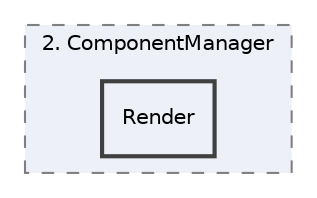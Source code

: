 digraph "GameManager/2. ComponentManager/Render"
{
 // LATEX_PDF_SIZE
  edge [fontname="Helvetica",fontsize="10",labelfontname="Helvetica",labelfontsize="10"];
  node [fontname="Helvetica",fontsize="10",shape=record];
  compound=true
  subgraph clusterdir_97ac1eb834d42f03dd41cae34e6b05fd {
    graph [ bgcolor="#edf0f7", pencolor="grey50", style="filled,dashed,", label="2. ComponentManager", fontname="Helvetica", fontsize="10", URL="dir_97ac1eb834d42f03dd41cae34e6b05fd.html"]
  dir_5c264889159514e616e88867d7be0433 [shape=box, label="Render", style="filled,bold,", fillcolor="#edf0f7", color="grey25", URL="dir_5c264889159514e616e88867d7be0433.html"];
  }
}

